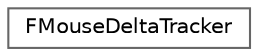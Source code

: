 digraph "Graphical Class Hierarchy"
{
 // INTERACTIVE_SVG=YES
 // LATEX_PDF_SIZE
  bgcolor="transparent";
  edge [fontname=Helvetica,fontsize=10,labelfontname=Helvetica,labelfontsize=10];
  node [fontname=Helvetica,fontsize=10,shape=box,height=0.2,width=0.4];
  rankdir="LR";
  Node0 [id="Node000000",label="FMouseDeltaTracker",height=0.2,width=0.4,color="grey40", fillcolor="white", style="filled",URL="$db/da3/classFMouseDeltaTracker.html",tooltip="Keeps track of mouse movement deltas in the viewports."];
}
